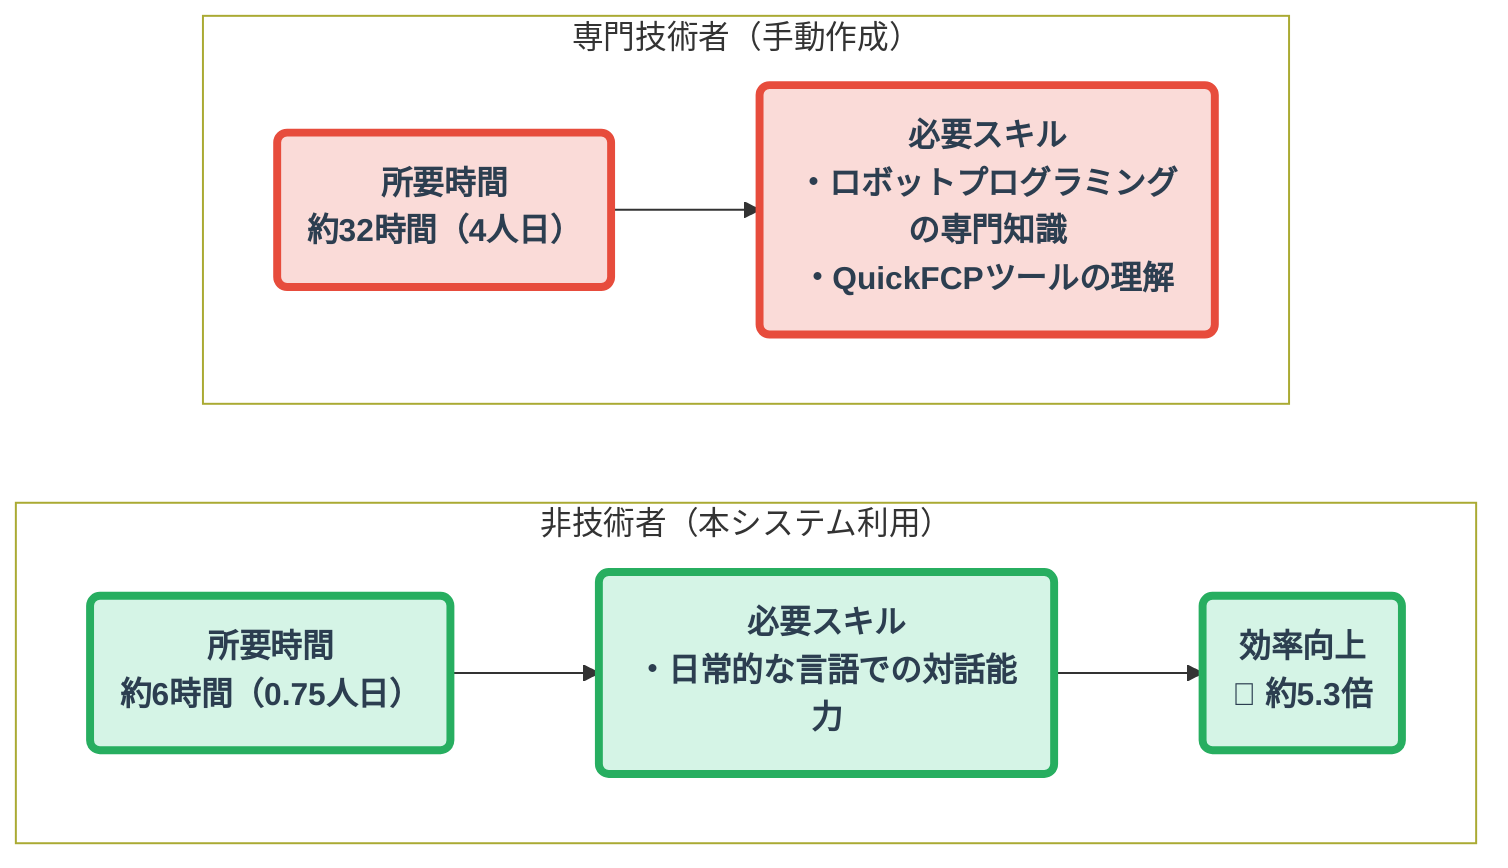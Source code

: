 %%{init: {"themeVariables": {"clusterBkg": "white"}} }%%
graph LR;

    subgraph "非技術者（本システム利用）"
        direction LR
        D("<b>所要時間</b><br>約6時間（0.75人日）") --> E("<b>必要スキル</b><br>・日常的な言語での対話能力") --> F("<b>効率向上</b><br>🚀 <b>約5.3倍</b>");
    end
    
    subgraph "専門技術者（手動作成）"
        direction LR
        A("<b>所要時間</b><br>約32時間（4人日）") --> B("<b>必要スキル</b><br>・ロボットプログラミングの専門知識<br>・QuickFCPツールの理解");
    end


    %% スタイリング
    classDef manualNode fill:#FADBD8,stroke:#E74C3C,stroke-width:4px,color:#2C3E50,font-weight:bold;
    classDef systemNode fill:#D5F4E6,stroke:#27AE60,stroke-width:4px,color:#2C3E50,font-weight:bold;

    class A,B manualNode;
    class D,E,F systemNode;